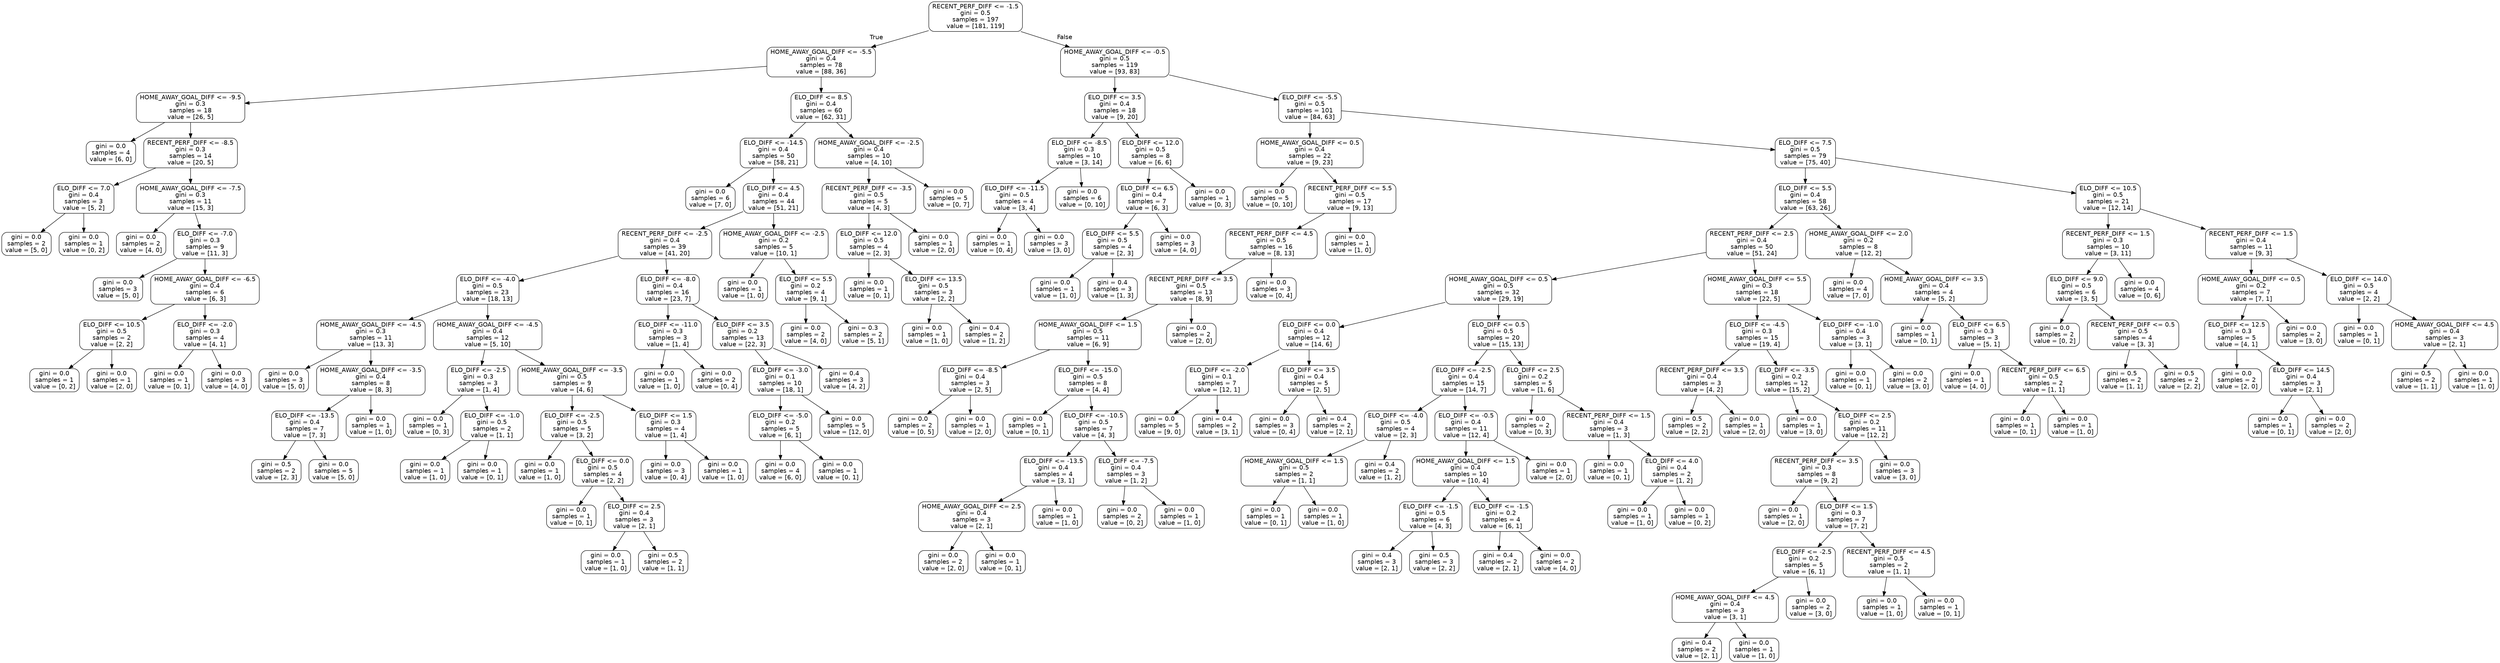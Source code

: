 digraph Tree {
node [shape=box, style="rounded", color="black", fontname="helvetica"] ;
edge [fontname="helvetica"] ;
0 [label="RECENT_PERF_DIFF <= -1.5\ngini = 0.5\nsamples = 197\nvalue = [181, 119]"] ;
1 [label="HOME_AWAY_GOAL_DIFF <= -5.5\ngini = 0.4\nsamples = 78\nvalue = [88, 36]"] ;
0 -> 1 [labeldistance=2.5, labelangle=45, headlabel="True"] ;
2 [label="HOME_AWAY_GOAL_DIFF <= -9.5\ngini = 0.3\nsamples = 18\nvalue = [26, 5]"] ;
1 -> 2 ;
3 [label="gini = 0.0\nsamples = 4\nvalue = [6, 0]"] ;
2 -> 3 ;
4 [label="RECENT_PERF_DIFF <= -8.5\ngini = 0.3\nsamples = 14\nvalue = [20, 5]"] ;
2 -> 4 ;
5 [label="ELO_DIFF <= 7.0\ngini = 0.4\nsamples = 3\nvalue = [5, 2]"] ;
4 -> 5 ;
6 [label="gini = 0.0\nsamples = 2\nvalue = [5, 0]"] ;
5 -> 6 ;
7 [label="gini = 0.0\nsamples = 1\nvalue = [0, 2]"] ;
5 -> 7 ;
8 [label="HOME_AWAY_GOAL_DIFF <= -7.5\ngini = 0.3\nsamples = 11\nvalue = [15, 3]"] ;
4 -> 8 ;
9 [label="gini = 0.0\nsamples = 2\nvalue = [4, 0]"] ;
8 -> 9 ;
10 [label="ELO_DIFF <= -7.0\ngini = 0.3\nsamples = 9\nvalue = [11, 3]"] ;
8 -> 10 ;
11 [label="gini = 0.0\nsamples = 3\nvalue = [5, 0]"] ;
10 -> 11 ;
12 [label="HOME_AWAY_GOAL_DIFF <= -6.5\ngini = 0.4\nsamples = 6\nvalue = [6, 3]"] ;
10 -> 12 ;
13 [label="ELO_DIFF <= 10.5\ngini = 0.5\nsamples = 2\nvalue = [2, 2]"] ;
12 -> 13 ;
14 [label="gini = 0.0\nsamples = 1\nvalue = [0, 2]"] ;
13 -> 14 ;
15 [label="gini = 0.0\nsamples = 1\nvalue = [2, 0]"] ;
13 -> 15 ;
16 [label="ELO_DIFF <= -2.0\ngini = 0.3\nsamples = 4\nvalue = [4, 1]"] ;
12 -> 16 ;
17 [label="gini = 0.0\nsamples = 1\nvalue = [0, 1]"] ;
16 -> 17 ;
18 [label="gini = 0.0\nsamples = 3\nvalue = [4, 0]"] ;
16 -> 18 ;
19 [label="ELO_DIFF <= 8.5\ngini = 0.4\nsamples = 60\nvalue = [62, 31]"] ;
1 -> 19 ;
20 [label="ELO_DIFF <= -14.5\ngini = 0.4\nsamples = 50\nvalue = [58, 21]"] ;
19 -> 20 ;
21 [label="gini = 0.0\nsamples = 6\nvalue = [7, 0]"] ;
20 -> 21 ;
22 [label="ELO_DIFF <= 4.5\ngini = 0.4\nsamples = 44\nvalue = [51, 21]"] ;
20 -> 22 ;
23 [label="RECENT_PERF_DIFF <= -2.5\ngini = 0.4\nsamples = 39\nvalue = [41, 20]"] ;
22 -> 23 ;
24 [label="ELO_DIFF <= -4.0\ngini = 0.5\nsamples = 23\nvalue = [18, 13]"] ;
23 -> 24 ;
25 [label="HOME_AWAY_GOAL_DIFF <= -4.5\ngini = 0.3\nsamples = 11\nvalue = [13, 3]"] ;
24 -> 25 ;
26 [label="gini = 0.0\nsamples = 3\nvalue = [5, 0]"] ;
25 -> 26 ;
27 [label="HOME_AWAY_GOAL_DIFF <= -3.5\ngini = 0.4\nsamples = 8\nvalue = [8, 3]"] ;
25 -> 27 ;
28 [label="ELO_DIFF <= -13.5\ngini = 0.4\nsamples = 7\nvalue = [7, 3]"] ;
27 -> 28 ;
29 [label="gini = 0.5\nsamples = 2\nvalue = [2, 3]"] ;
28 -> 29 ;
30 [label="gini = 0.0\nsamples = 5\nvalue = [5, 0]"] ;
28 -> 30 ;
31 [label="gini = 0.0\nsamples = 1\nvalue = [1, 0]"] ;
27 -> 31 ;
32 [label="HOME_AWAY_GOAL_DIFF <= -4.5\ngini = 0.4\nsamples = 12\nvalue = [5, 10]"] ;
24 -> 32 ;
33 [label="ELO_DIFF <= -2.5\ngini = 0.3\nsamples = 3\nvalue = [1, 4]"] ;
32 -> 33 ;
34 [label="gini = 0.0\nsamples = 1\nvalue = [0, 3]"] ;
33 -> 34 ;
35 [label="ELO_DIFF <= -1.0\ngini = 0.5\nsamples = 2\nvalue = [1, 1]"] ;
33 -> 35 ;
36 [label="gini = 0.0\nsamples = 1\nvalue = [1, 0]"] ;
35 -> 36 ;
37 [label="gini = 0.0\nsamples = 1\nvalue = [0, 1]"] ;
35 -> 37 ;
38 [label="HOME_AWAY_GOAL_DIFF <= -3.5\ngini = 0.5\nsamples = 9\nvalue = [4, 6]"] ;
32 -> 38 ;
39 [label="ELO_DIFF <= -2.5\ngini = 0.5\nsamples = 5\nvalue = [3, 2]"] ;
38 -> 39 ;
40 [label="gini = 0.0\nsamples = 1\nvalue = [1, 0]"] ;
39 -> 40 ;
41 [label="ELO_DIFF <= 0.0\ngini = 0.5\nsamples = 4\nvalue = [2, 2]"] ;
39 -> 41 ;
42 [label="gini = 0.0\nsamples = 1\nvalue = [0, 1]"] ;
41 -> 42 ;
43 [label="ELO_DIFF <= 2.5\ngini = 0.4\nsamples = 3\nvalue = [2, 1]"] ;
41 -> 43 ;
44 [label="gini = 0.0\nsamples = 1\nvalue = [1, 0]"] ;
43 -> 44 ;
45 [label="gini = 0.5\nsamples = 2\nvalue = [1, 1]"] ;
43 -> 45 ;
46 [label="ELO_DIFF <= 1.5\ngini = 0.3\nsamples = 4\nvalue = [1, 4]"] ;
38 -> 46 ;
47 [label="gini = 0.0\nsamples = 3\nvalue = [0, 4]"] ;
46 -> 47 ;
48 [label="gini = 0.0\nsamples = 1\nvalue = [1, 0]"] ;
46 -> 48 ;
49 [label="ELO_DIFF <= -8.0\ngini = 0.4\nsamples = 16\nvalue = [23, 7]"] ;
23 -> 49 ;
50 [label="ELO_DIFF <= -11.0\ngini = 0.3\nsamples = 3\nvalue = [1, 4]"] ;
49 -> 50 ;
51 [label="gini = 0.0\nsamples = 1\nvalue = [1, 0]"] ;
50 -> 51 ;
52 [label="gini = 0.0\nsamples = 2\nvalue = [0, 4]"] ;
50 -> 52 ;
53 [label="ELO_DIFF <= 3.5\ngini = 0.2\nsamples = 13\nvalue = [22, 3]"] ;
49 -> 53 ;
54 [label="ELO_DIFF <= -3.0\ngini = 0.1\nsamples = 10\nvalue = [18, 1]"] ;
53 -> 54 ;
55 [label="ELO_DIFF <= -5.0\ngini = 0.2\nsamples = 5\nvalue = [6, 1]"] ;
54 -> 55 ;
56 [label="gini = 0.0\nsamples = 4\nvalue = [6, 0]"] ;
55 -> 56 ;
57 [label="gini = 0.0\nsamples = 1\nvalue = [0, 1]"] ;
55 -> 57 ;
58 [label="gini = 0.0\nsamples = 5\nvalue = [12, 0]"] ;
54 -> 58 ;
59 [label="gini = 0.4\nsamples = 3\nvalue = [4, 2]"] ;
53 -> 59 ;
60 [label="HOME_AWAY_GOAL_DIFF <= -2.5\ngini = 0.2\nsamples = 5\nvalue = [10, 1]"] ;
22 -> 60 ;
61 [label="gini = 0.0\nsamples = 1\nvalue = [1, 0]"] ;
60 -> 61 ;
62 [label="ELO_DIFF <= 5.5\ngini = 0.2\nsamples = 4\nvalue = [9, 1]"] ;
60 -> 62 ;
63 [label="gini = 0.0\nsamples = 2\nvalue = [4, 0]"] ;
62 -> 63 ;
64 [label="gini = 0.3\nsamples = 2\nvalue = [5, 1]"] ;
62 -> 64 ;
65 [label="HOME_AWAY_GOAL_DIFF <= -2.5\ngini = 0.4\nsamples = 10\nvalue = [4, 10]"] ;
19 -> 65 ;
66 [label="RECENT_PERF_DIFF <= -3.5\ngini = 0.5\nsamples = 5\nvalue = [4, 3]"] ;
65 -> 66 ;
67 [label="ELO_DIFF <= 12.0\ngini = 0.5\nsamples = 4\nvalue = [2, 3]"] ;
66 -> 67 ;
68 [label="gini = 0.0\nsamples = 1\nvalue = [0, 1]"] ;
67 -> 68 ;
69 [label="ELO_DIFF <= 13.5\ngini = 0.5\nsamples = 3\nvalue = [2, 2]"] ;
67 -> 69 ;
70 [label="gini = 0.0\nsamples = 1\nvalue = [1, 0]"] ;
69 -> 70 ;
71 [label="gini = 0.4\nsamples = 2\nvalue = [1, 2]"] ;
69 -> 71 ;
72 [label="gini = 0.0\nsamples = 1\nvalue = [2, 0]"] ;
66 -> 72 ;
73 [label="gini = 0.0\nsamples = 5\nvalue = [0, 7]"] ;
65 -> 73 ;
74 [label="HOME_AWAY_GOAL_DIFF <= -0.5\ngini = 0.5\nsamples = 119\nvalue = [93, 83]"] ;
0 -> 74 [labeldistance=2.5, labelangle=-45, headlabel="False"] ;
75 [label="ELO_DIFF <= 3.5\ngini = 0.4\nsamples = 18\nvalue = [9, 20]"] ;
74 -> 75 ;
76 [label="ELO_DIFF <= -8.5\ngini = 0.3\nsamples = 10\nvalue = [3, 14]"] ;
75 -> 76 ;
77 [label="ELO_DIFF <= -11.5\ngini = 0.5\nsamples = 4\nvalue = [3, 4]"] ;
76 -> 77 ;
78 [label="gini = 0.0\nsamples = 1\nvalue = [0, 4]"] ;
77 -> 78 ;
79 [label="gini = 0.0\nsamples = 3\nvalue = [3, 0]"] ;
77 -> 79 ;
80 [label="gini = 0.0\nsamples = 6\nvalue = [0, 10]"] ;
76 -> 80 ;
81 [label="ELO_DIFF <= 12.0\ngini = 0.5\nsamples = 8\nvalue = [6, 6]"] ;
75 -> 81 ;
82 [label="ELO_DIFF <= 6.5\ngini = 0.4\nsamples = 7\nvalue = [6, 3]"] ;
81 -> 82 ;
83 [label="ELO_DIFF <= 5.5\ngini = 0.5\nsamples = 4\nvalue = [2, 3]"] ;
82 -> 83 ;
84 [label="gini = 0.0\nsamples = 1\nvalue = [1, 0]"] ;
83 -> 84 ;
85 [label="gini = 0.4\nsamples = 3\nvalue = [1, 3]"] ;
83 -> 85 ;
86 [label="gini = 0.0\nsamples = 3\nvalue = [4, 0]"] ;
82 -> 86 ;
87 [label="gini = 0.0\nsamples = 1\nvalue = [0, 3]"] ;
81 -> 87 ;
88 [label="ELO_DIFF <= -5.5\ngini = 0.5\nsamples = 101\nvalue = [84, 63]"] ;
74 -> 88 ;
89 [label="HOME_AWAY_GOAL_DIFF <= 0.5\ngini = 0.4\nsamples = 22\nvalue = [9, 23]"] ;
88 -> 89 ;
90 [label="gini = 0.0\nsamples = 5\nvalue = [0, 10]"] ;
89 -> 90 ;
91 [label="RECENT_PERF_DIFF <= 5.5\ngini = 0.5\nsamples = 17\nvalue = [9, 13]"] ;
89 -> 91 ;
92 [label="RECENT_PERF_DIFF <= 4.5\ngini = 0.5\nsamples = 16\nvalue = [8, 13]"] ;
91 -> 92 ;
93 [label="RECENT_PERF_DIFF <= 3.5\ngini = 0.5\nsamples = 13\nvalue = [8, 9]"] ;
92 -> 93 ;
94 [label="HOME_AWAY_GOAL_DIFF <= 1.5\ngini = 0.5\nsamples = 11\nvalue = [6, 9]"] ;
93 -> 94 ;
95 [label="ELO_DIFF <= -8.5\ngini = 0.4\nsamples = 3\nvalue = [2, 5]"] ;
94 -> 95 ;
96 [label="gini = 0.0\nsamples = 2\nvalue = [0, 5]"] ;
95 -> 96 ;
97 [label="gini = 0.0\nsamples = 1\nvalue = [2, 0]"] ;
95 -> 97 ;
98 [label="ELO_DIFF <= -15.0\ngini = 0.5\nsamples = 8\nvalue = [4, 4]"] ;
94 -> 98 ;
99 [label="gini = 0.0\nsamples = 1\nvalue = [0, 1]"] ;
98 -> 99 ;
100 [label="ELO_DIFF <= -10.5\ngini = 0.5\nsamples = 7\nvalue = [4, 3]"] ;
98 -> 100 ;
101 [label="ELO_DIFF <= -13.5\ngini = 0.4\nsamples = 4\nvalue = [3, 1]"] ;
100 -> 101 ;
102 [label="HOME_AWAY_GOAL_DIFF <= 2.5\ngini = 0.4\nsamples = 3\nvalue = [2, 1]"] ;
101 -> 102 ;
103 [label="gini = 0.0\nsamples = 2\nvalue = [2, 0]"] ;
102 -> 103 ;
104 [label="gini = 0.0\nsamples = 1\nvalue = [0, 1]"] ;
102 -> 104 ;
105 [label="gini = 0.0\nsamples = 1\nvalue = [1, 0]"] ;
101 -> 105 ;
106 [label="ELO_DIFF <= -7.5\ngini = 0.4\nsamples = 3\nvalue = [1, 2]"] ;
100 -> 106 ;
107 [label="gini = 0.0\nsamples = 2\nvalue = [0, 2]"] ;
106 -> 107 ;
108 [label="gini = 0.0\nsamples = 1\nvalue = [1, 0]"] ;
106 -> 108 ;
109 [label="gini = 0.0\nsamples = 2\nvalue = [2, 0]"] ;
93 -> 109 ;
110 [label="gini = 0.0\nsamples = 3\nvalue = [0, 4]"] ;
92 -> 110 ;
111 [label="gini = 0.0\nsamples = 1\nvalue = [1, 0]"] ;
91 -> 111 ;
112 [label="ELO_DIFF <= 7.5\ngini = 0.5\nsamples = 79\nvalue = [75, 40]"] ;
88 -> 112 ;
113 [label="ELO_DIFF <= 5.5\ngini = 0.4\nsamples = 58\nvalue = [63, 26]"] ;
112 -> 113 ;
114 [label="RECENT_PERF_DIFF <= 2.5\ngini = 0.4\nsamples = 50\nvalue = [51, 24]"] ;
113 -> 114 ;
115 [label="HOME_AWAY_GOAL_DIFF <= 0.5\ngini = 0.5\nsamples = 32\nvalue = [29, 19]"] ;
114 -> 115 ;
116 [label="ELO_DIFF <= 0.0\ngini = 0.4\nsamples = 12\nvalue = [14, 6]"] ;
115 -> 116 ;
117 [label="ELO_DIFF <= -2.0\ngini = 0.1\nsamples = 7\nvalue = [12, 1]"] ;
116 -> 117 ;
118 [label="gini = 0.0\nsamples = 5\nvalue = [9, 0]"] ;
117 -> 118 ;
119 [label="gini = 0.4\nsamples = 2\nvalue = [3, 1]"] ;
117 -> 119 ;
120 [label="ELO_DIFF <= 3.5\ngini = 0.4\nsamples = 5\nvalue = [2, 5]"] ;
116 -> 120 ;
121 [label="gini = 0.0\nsamples = 3\nvalue = [0, 4]"] ;
120 -> 121 ;
122 [label="gini = 0.4\nsamples = 2\nvalue = [2, 1]"] ;
120 -> 122 ;
123 [label="ELO_DIFF <= 0.5\ngini = 0.5\nsamples = 20\nvalue = [15, 13]"] ;
115 -> 123 ;
124 [label="ELO_DIFF <= -2.5\ngini = 0.4\nsamples = 15\nvalue = [14, 7]"] ;
123 -> 124 ;
125 [label="ELO_DIFF <= -4.0\ngini = 0.5\nsamples = 4\nvalue = [2, 3]"] ;
124 -> 125 ;
126 [label="HOME_AWAY_GOAL_DIFF <= 1.5\ngini = 0.5\nsamples = 2\nvalue = [1, 1]"] ;
125 -> 126 ;
127 [label="gini = 0.0\nsamples = 1\nvalue = [0, 1]"] ;
126 -> 127 ;
128 [label="gini = 0.0\nsamples = 1\nvalue = [1, 0]"] ;
126 -> 128 ;
129 [label="gini = 0.4\nsamples = 2\nvalue = [1, 2]"] ;
125 -> 129 ;
130 [label="ELO_DIFF <= -0.5\ngini = 0.4\nsamples = 11\nvalue = [12, 4]"] ;
124 -> 130 ;
131 [label="HOME_AWAY_GOAL_DIFF <= 1.5\ngini = 0.4\nsamples = 10\nvalue = [10, 4]"] ;
130 -> 131 ;
132 [label="ELO_DIFF <= -1.5\ngini = 0.5\nsamples = 6\nvalue = [4, 3]"] ;
131 -> 132 ;
133 [label="gini = 0.4\nsamples = 3\nvalue = [2, 1]"] ;
132 -> 133 ;
134 [label="gini = 0.5\nsamples = 3\nvalue = [2, 2]"] ;
132 -> 134 ;
135 [label="ELO_DIFF <= -1.5\ngini = 0.2\nsamples = 4\nvalue = [6, 1]"] ;
131 -> 135 ;
136 [label="gini = 0.4\nsamples = 2\nvalue = [2, 1]"] ;
135 -> 136 ;
137 [label="gini = 0.0\nsamples = 2\nvalue = [4, 0]"] ;
135 -> 137 ;
138 [label="gini = 0.0\nsamples = 1\nvalue = [2, 0]"] ;
130 -> 138 ;
139 [label="ELO_DIFF <= 2.5\ngini = 0.2\nsamples = 5\nvalue = [1, 6]"] ;
123 -> 139 ;
140 [label="gini = 0.0\nsamples = 2\nvalue = [0, 3]"] ;
139 -> 140 ;
141 [label="RECENT_PERF_DIFF <= 1.5\ngini = 0.4\nsamples = 3\nvalue = [1, 3]"] ;
139 -> 141 ;
142 [label="gini = 0.0\nsamples = 1\nvalue = [0, 1]"] ;
141 -> 142 ;
143 [label="ELO_DIFF <= 4.0\ngini = 0.4\nsamples = 2\nvalue = [1, 2]"] ;
141 -> 143 ;
144 [label="gini = 0.0\nsamples = 1\nvalue = [1, 0]"] ;
143 -> 144 ;
145 [label="gini = 0.0\nsamples = 1\nvalue = [0, 2]"] ;
143 -> 145 ;
146 [label="HOME_AWAY_GOAL_DIFF <= 5.5\ngini = 0.3\nsamples = 18\nvalue = [22, 5]"] ;
114 -> 146 ;
147 [label="ELO_DIFF <= -4.5\ngini = 0.3\nsamples = 15\nvalue = [19, 4]"] ;
146 -> 147 ;
148 [label="RECENT_PERF_DIFF <= 3.5\ngini = 0.4\nsamples = 3\nvalue = [4, 2]"] ;
147 -> 148 ;
149 [label="gini = 0.5\nsamples = 2\nvalue = [2, 2]"] ;
148 -> 149 ;
150 [label="gini = 0.0\nsamples = 1\nvalue = [2, 0]"] ;
148 -> 150 ;
151 [label="ELO_DIFF <= -3.5\ngini = 0.2\nsamples = 12\nvalue = [15, 2]"] ;
147 -> 151 ;
152 [label="gini = 0.0\nsamples = 1\nvalue = [3, 0]"] ;
151 -> 152 ;
153 [label="ELO_DIFF <= 2.5\ngini = 0.2\nsamples = 11\nvalue = [12, 2]"] ;
151 -> 153 ;
154 [label="RECENT_PERF_DIFF <= 3.5\ngini = 0.3\nsamples = 8\nvalue = [9, 2]"] ;
153 -> 154 ;
155 [label="gini = 0.0\nsamples = 1\nvalue = [2, 0]"] ;
154 -> 155 ;
156 [label="ELO_DIFF <= 1.5\ngini = 0.3\nsamples = 7\nvalue = [7, 2]"] ;
154 -> 156 ;
157 [label="ELO_DIFF <= -2.5\ngini = 0.2\nsamples = 5\nvalue = [6, 1]"] ;
156 -> 157 ;
158 [label="HOME_AWAY_GOAL_DIFF <= 4.5\ngini = 0.4\nsamples = 3\nvalue = [3, 1]"] ;
157 -> 158 ;
159 [label="gini = 0.4\nsamples = 2\nvalue = [2, 1]"] ;
158 -> 159 ;
160 [label="gini = 0.0\nsamples = 1\nvalue = [1, 0]"] ;
158 -> 160 ;
161 [label="gini = 0.0\nsamples = 2\nvalue = [3, 0]"] ;
157 -> 161 ;
162 [label="RECENT_PERF_DIFF <= 4.5\ngini = 0.5\nsamples = 2\nvalue = [1, 1]"] ;
156 -> 162 ;
163 [label="gini = 0.0\nsamples = 1\nvalue = [1, 0]"] ;
162 -> 163 ;
164 [label="gini = 0.0\nsamples = 1\nvalue = [0, 1]"] ;
162 -> 164 ;
165 [label="gini = 0.0\nsamples = 3\nvalue = [3, 0]"] ;
153 -> 165 ;
166 [label="ELO_DIFF <= -1.0\ngini = 0.4\nsamples = 3\nvalue = [3, 1]"] ;
146 -> 166 ;
167 [label="gini = 0.0\nsamples = 1\nvalue = [0, 1]"] ;
166 -> 167 ;
168 [label="gini = 0.0\nsamples = 2\nvalue = [3, 0]"] ;
166 -> 168 ;
169 [label="HOME_AWAY_GOAL_DIFF <= 2.0\ngini = 0.2\nsamples = 8\nvalue = [12, 2]"] ;
113 -> 169 ;
170 [label="gini = 0.0\nsamples = 4\nvalue = [7, 0]"] ;
169 -> 170 ;
171 [label="HOME_AWAY_GOAL_DIFF <= 3.5\ngini = 0.4\nsamples = 4\nvalue = [5, 2]"] ;
169 -> 171 ;
172 [label="gini = 0.0\nsamples = 1\nvalue = [0, 1]"] ;
171 -> 172 ;
173 [label="ELO_DIFF <= 6.5\ngini = 0.3\nsamples = 3\nvalue = [5, 1]"] ;
171 -> 173 ;
174 [label="gini = 0.0\nsamples = 1\nvalue = [4, 0]"] ;
173 -> 174 ;
175 [label="RECENT_PERF_DIFF <= 6.5\ngini = 0.5\nsamples = 2\nvalue = [1, 1]"] ;
173 -> 175 ;
176 [label="gini = 0.0\nsamples = 1\nvalue = [0, 1]"] ;
175 -> 176 ;
177 [label="gini = 0.0\nsamples = 1\nvalue = [1, 0]"] ;
175 -> 177 ;
178 [label="ELO_DIFF <= 10.5\ngini = 0.5\nsamples = 21\nvalue = [12, 14]"] ;
112 -> 178 ;
179 [label="RECENT_PERF_DIFF <= 1.5\ngini = 0.3\nsamples = 10\nvalue = [3, 11]"] ;
178 -> 179 ;
180 [label="ELO_DIFF <= 9.0\ngini = 0.5\nsamples = 6\nvalue = [3, 5]"] ;
179 -> 180 ;
181 [label="gini = 0.0\nsamples = 2\nvalue = [0, 2]"] ;
180 -> 181 ;
182 [label="RECENT_PERF_DIFF <= 0.5\ngini = 0.5\nsamples = 4\nvalue = [3, 3]"] ;
180 -> 182 ;
183 [label="gini = 0.5\nsamples = 2\nvalue = [1, 1]"] ;
182 -> 183 ;
184 [label="gini = 0.5\nsamples = 2\nvalue = [2, 2]"] ;
182 -> 184 ;
185 [label="gini = 0.0\nsamples = 4\nvalue = [0, 6]"] ;
179 -> 185 ;
186 [label="RECENT_PERF_DIFF <= 1.5\ngini = 0.4\nsamples = 11\nvalue = [9, 3]"] ;
178 -> 186 ;
187 [label="HOME_AWAY_GOAL_DIFF <= 0.5\ngini = 0.2\nsamples = 7\nvalue = [7, 1]"] ;
186 -> 187 ;
188 [label="ELO_DIFF <= 12.5\ngini = 0.3\nsamples = 5\nvalue = [4, 1]"] ;
187 -> 188 ;
189 [label="gini = 0.0\nsamples = 2\nvalue = [2, 0]"] ;
188 -> 189 ;
190 [label="ELO_DIFF <= 14.5\ngini = 0.4\nsamples = 3\nvalue = [2, 1]"] ;
188 -> 190 ;
191 [label="gini = 0.0\nsamples = 1\nvalue = [0, 1]"] ;
190 -> 191 ;
192 [label="gini = 0.0\nsamples = 2\nvalue = [2, 0]"] ;
190 -> 192 ;
193 [label="gini = 0.0\nsamples = 2\nvalue = [3, 0]"] ;
187 -> 193 ;
194 [label="ELO_DIFF <= 14.0\ngini = 0.5\nsamples = 4\nvalue = [2, 2]"] ;
186 -> 194 ;
195 [label="gini = 0.0\nsamples = 1\nvalue = [0, 1]"] ;
194 -> 195 ;
196 [label="HOME_AWAY_GOAL_DIFF <= 4.5\ngini = 0.4\nsamples = 3\nvalue = [2, 1]"] ;
194 -> 196 ;
197 [label="gini = 0.5\nsamples = 2\nvalue = [1, 1]"] ;
196 -> 197 ;
198 [label="gini = 0.0\nsamples = 1\nvalue = [1, 0]"] ;
196 -> 198 ;
}